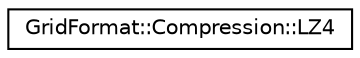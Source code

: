 digraph "Graphical Class Hierarchy"
{
 // LATEX_PDF_SIZE
  edge [fontname="Helvetica",fontsize="10",labelfontname="Helvetica",labelfontsize="10"];
  node [fontname="Helvetica",fontsize="10",shape=record];
  rankdir="LR";
  Node0 [label="GridFormat::Compression::LZ4",height=0.2,width=0.4,color="black", fillcolor="white", style="filled",URL="$classGridFormat_1_1Compression_1_1LZ4.html",tooltip="Compressor using the lz4 compression library."];
}
